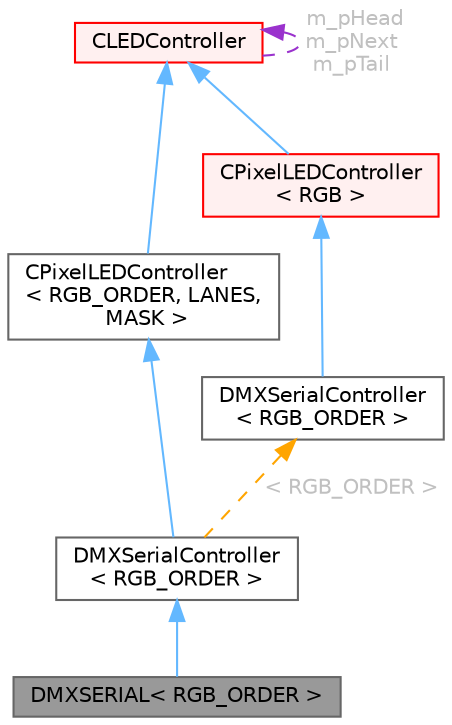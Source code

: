 digraph "DMXSERIAL&lt; RGB_ORDER &gt;"
{
 // INTERACTIVE_SVG=YES
 // LATEX_PDF_SIZE
  bgcolor="transparent";
  edge [fontname=Helvetica,fontsize=10,labelfontname=Helvetica,labelfontsize=10];
  node [fontname=Helvetica,fontsize=10,shape=box,height=0.2,width=0.4];
  Node1 [id="Node000001",label="DMXSERIAL\< RGB_ORDER \>",height=0.2,width=0.4,color="gray40", fillcolor="grey60", style="filled", fontcolor="black",tooltip="DMX512 based LED controller class, using the DMXSerial library."];
  Node2 -> Node1 [id="edge1_Node000001_Node000002",dir="back",color="steelblue1",style="solid",tooltip=" "];
  Node2 [id="Node000002",label="DMXSerialController\l\< RGB_ORDER \>",height=0.2,width=0.4,color="gray40", fillcolor="white", style="filled",URL="$d9/d0f/class_d_m_x_serial_controller.html",tooltip=" "];
  Node3 -> Node2 [id="edge2_Node000002_Node000003",dir="back",color="steelblue1",style="solid",tooltip=" "];
  Node3 [id="Node000003",label="CPixelLEDController\l\< RGB_ORDER, LANES,\l MASK \>",height=0.2,width=0.4,color="gray40", fillcolor="white", style="filled",URL="$d0/dc9/class_c_pixel_l_e_d_controller.html",tooltip="Template extension of the CLEDController class."];
  Node4 -> Node3 [id="edge3_Node000003_Node000004",dir="back",color="steelblue1",style="solid",tooltip=" "];
  Node4 [id="Node000004",label="CLEDController",height=0.2,width=0.4,color="red", fillcolor="#FFF0F0", style="filled",URL="$d6/d2c/class_c_l_e_d_controller.html",tooltip="Base definition for an LED controller."];
  Node4 -> Node4 [id="edge4_Node000004_Node000004",dir="back",color="darkorchid3",style="dashed",tooltip=" ",label=" m_pHead\nm_pNext\nm_pTail",fontcolor="grey" ];
  Node7 -> Node2 [id="edge5_Node000002_Node000007",dir="back",color="orange",style="dashed",tooltip=" ",label=" \< RGB_ORDER \>",fontcolor="grey" ];
  Node7 [id="Node000007",label="DMXSerialController\l\< RGB_ORDER \>",height=0.2,width=0.4,color="gray40", fillcolor="white", style="filled",URL="$d9/d0f/class_d_m_x_serial_controller.html",tooltip="DMX512 based LED controller class, using the DMXSerial library."];
  Node8 -> Node7 [id="edge6_Node000007_Node000008",dir="back",color="steelblue1",style="solid",tooltip=" "];
  Node8 [id="Node000008",label="CPixelLEDController\l\< RGB \>",height=0.2,width=0.4,color="red", fillcolor="#FFF0F0", style="filled",URL="$d0/dc9/class_c_pixel_l_e_d_controller.html",tooltip=" "];
  Node4 -> Node8 [id="edge7_Node000008_Node000004",dir="back",color="steelblue1",style="solid",tooltip=" "];
}
